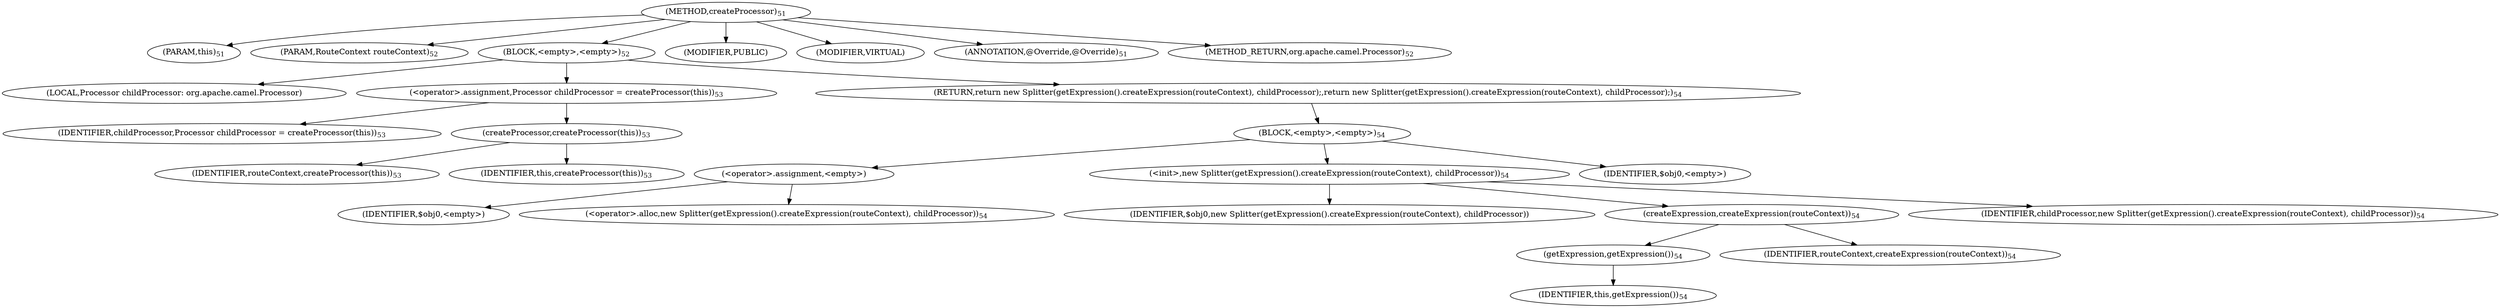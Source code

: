 digraph "createProcessor" {  
"55" [label = <(METHOD,createProcessor)<SUB>51</SUB>> ]
"11" [label = <(PARAM,this)<SUB>51</SUB>> ]
"56" [label = <(PARAM,RouteContext routeContext)<SUB>52</SUB>> ]
"57" [label = <(BLOCK,&lt;empty&gt;,&lt;empty&gt;)<SUB>52</SUB>> ]
"58" [label = <(LOCAL,Processor childProcessor: org.apache.camel.Processor)> ]
"59" [label = <(&lt;operator&gt;.assignment,Processor childProcessor = createProcessor(this))<SUB>53</SUB>> ]
"60" [label = <(IDENTIFIER,childProcessor,Processor childProcessor = createProcessor(this))<SUB>53</SUB>> ]
"61" [label = <(createProcessor,createProcessor(this))<SUB>53</SUB>> ]
"62" [label = <(IDENTIFIER,routeContext,createProcessor(this))<SUB>53</SUB>> ]
"10" [label = <(IDENTIFIER,this,createProcessor(this))<SUB>53</SUB>> ]
"63" [label = <(RETURN,return new Splitter(getExpression().createExpression(routeContext), childProcessor);,return new Splitter(getExpression().createExpression(routeContext), childProcessor);)<SUB>54</SUB>> ]
"64" [label = <(BLOCK,&lt;empty&gt;,&lt;empty&gt;)<SUB>54</SUB>> ]
"65" [label = <(&lt;operator&gt;.assignment,&lt;empty&gt;)> ]
"66" [label = <(IDENTIFIER,$obj0,&lt;empty&gt;)> ]
"67" [label = <(&lt;operator&gt;.alloc,new Splitter(getExpression().createExpression(routeContext), childProcessor))<SUB>54</SUB>> ]
"68" [label = <(&lt;init&gt;,new Splitter(getExpression().createExpression(routeContext), childProcessor))<SUB>54</SUB>> ]
"69" [label = <(IDENTIFIER,$obj0,new Splitter(getExpression().createExpression(routeContext), childProcessor))> ]
"70" [label = <(createExpression,createExpression(routeContext))<SUB>54</SUB>> ]
"71" [label = <(getExpression,getExpression())<SUB>54</SUB>> ]
"12" [label = <(IDENTIFIER,this,getExpression())<SUB>54</SUB>> ]
"72" [label = <(IDENTIFIER,routeContext,createExpression(routeContext))<SUB>54</SUB>> ]
"73" [label = <(IDENTIFIER,childProcessor,new Splitter(getExpression().createExpression(routeContext), childProcessor))<SUB>54</SUB>> ]
"74" [label = <(IDENTIFIER,$obj0,&lt;empty&gt;)> ]
"75" [label = <(MODIFIER,PUBLIC)> ]
"76" [label = <(MODIFIER,VIRTUAL)> ]
"77" [label = <(ANNOTATION,@Override,@Override)<SUB>51</SUB>> ]
"78" [label = <(METHOD_RETURN,org.apache.camel.Processor)<SUB>52</SUB>> ]
  "55" -> "11" 
  "55" -> "56" 
  "55" -> "57" 
  "55" -> "75" 
  "55" -> "76" 
  "55" -> "77" 
  "55" -> "78" 
  "57" -> "58" 
  "57" -> "59" 
  "57" -> "63" 
  "59" -> "60" 
  "59" -> "61" 
  "61" -> "62" 
  "61" -> "10" 
  "63" -> "64" 
  "64" -> "65" 
  "64" -> "68" 
  "64" -> "74" 
  "65" -> "66" 
  "65" -> "67" 
  "68" -> "69" 
  "68" -> "70" 
  "68" -> "73" 
  "70" -> "71" 
  "70" -> "72" 
  "71" -> "12" 
}
